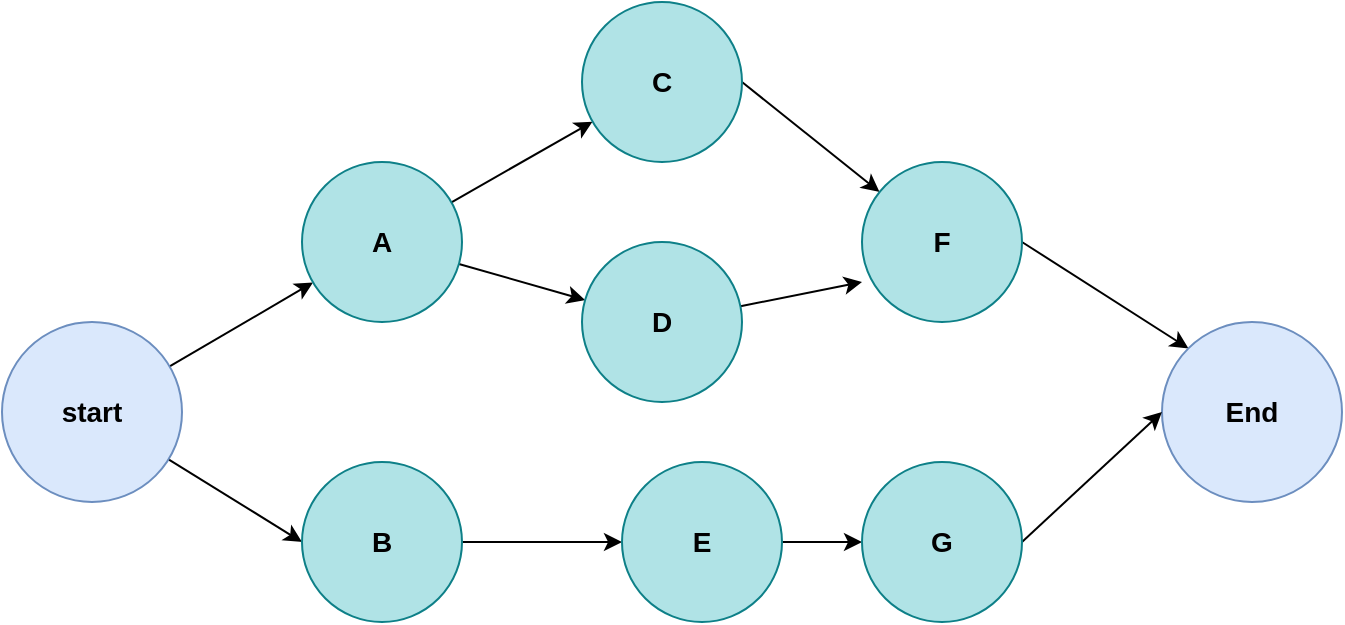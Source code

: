 <mxfile version="20.2.6" type="github"><diagram id="JqK3ybNf6mnGekcU6UEF" name="第 1 页"><mxGraphModel dx="1422" dy="706" grid="1" gridSize="10" guides="1" tooltips="1" connect="1" arrows="1" fold="1" page="1" pageScale="1" pageWidth="827" pageHeight="1169" math="0" shadow="0"><root><mxCell id="0"/><mxCell id="1" parent="0"/><mxCell id="ajqEwgeQ2Fe_ZaUAa5q2-9" value="" style="rounded=0;orthogonalLoop=1;jettySize=auto;html=1;fontSize=14;" edge="1" parent="1" source="ajqEwgeQ2Fe_ZaUAa5q2-1" target="ajqEwgeQ2Fe_ZaUAa5q2-4"><mxGeometry relative="1" as="geometry"/></mxCell><mxCell id="ajqEwgeQ2Fe_ZaUAa5q2-22" style="edgeStyle=none;rounded=0;orthogonalLoop=1;jettySize=auto;html=1;entryX=0;entryY=0.5;entryDx=0;entryDy=0;fontSize=14;" edge="1" parent="1" source="ajqEwgeQ2Fe_ZaUAa5q2-1" target="ajqEwgeQ2Fe_ZaUAa5q2-5"><mxGeometry relative="1" as="geometry"/></mxCell><mxCell id="ajqEwgeQ2Fe_ZaUAa5q2-1" value="&lt;font style=&quot;font-size: 14px;&quot;&gt;&lt;b&gt;start&lt;/b&gt;&lt;/font&gt;" style="ellipse;whiteSpace=wrap;html=1;aspect=fixed;fillColor=#dae8fc;strokeColor=#6c8ebf;" vertex="1" parent="1"><mxGeometry x="30" y="250" width="90" height="90" as="geometry"/></mxCell><mxCell id="ajqEwgeQ2Fe_ZaUAa5q2-11" value="" style="rounded=0;orthogonalLoop=1;jettySize=auto;html=1;fontSize=14;" edge="1" parent="1" source="ajqEwgeQ2Fe_ZaUAa5q2-4" target="ajqEwgeQ2Fe_ZaUAa5q2-10"><mxGeometry relative="1" as="geometry"/></mxCell><mxCell id="ajqEwgeQ2Fe_ZaUAa5q2-13" style="edgeStyle=none;rounded=0;orthogonalLoop=1;jettySize=auto;html=1;fontSize=14;" edge="1" parent="1" source="ajqEwgeQ2Fe_ZaUAa5q2-4" target="ajqEwgeQ2Fe_ZaUAa5q2-12"><mxGeometry relative="1" as="geometry"/></mxCell><mxCell id="ajqEwgeQ2Fe_ZaUAa5q2-4" value="&lt;span style=&quot;font-size: 14px;&quot;&gt;&lt;b&gt;A&lt;/b&gt;&lt;/span&gt;" style="ellipse;whiteSpace=wrap;html=1;aspect=fixed;fillColor=#b0e3e6;strokeColor=#0e8088;" vertex="1" parent="1"><mxGeometry x="180" y="170" width="80" height="80" as="geometry"/></mxCell><mxCell id="ajqEwgeQ2Fe_ZaUAa5q2-7" value="" style="edgeStyle=orthogonalEdgeStyle;rounded=0;orthogonalLoop=1;jettySize=auto;html=1;fontSize=14;" edge="1" parent="1" source="ajqEwgeQ2Fe_ZaUAa5q2-5" target="ajqEwgeQ2Fe_ZaUAa5q2-6"><mxGeometry relative="1" as="geometry"/></mxCell><mxCell id="ajqEwgeQ2Fe_ZaUAa5q2-5" value="&lt;span style=&quot;font-size: 14px;&quot;&gt;&lt;b&gt;B&lt;/b&gt;&lt;/span&gt;" style="ellipse;whiteSpace=wrap;html=1;aspect=fixed;fillColor=#b0e3e6;strokeColor=#0e8088;" vertex="1" parent="1"><mxGeometry x="180" y="320" width="80" height="80" as="geometry"/></mxCell><mxCell id="ajqEwgeQ2Fe_ZaUAa5q2-19" style="edgeStyle=none;rounded=0;orthogonalLoop=1;jettySize=auto;html=1;exitX=1;exitY=0.5;exitDx=0;exitDy=0;entryX=0;entryY=0.5;entryDx=0;entryDy=0;fontSize=14;" edge="1" parent="1" source="ajqEwgeQ2Fe_ZaUAa5q2-6" target="ajqEwgeQ2Fe_ZaUAa5q2-18"><mxGeometry relative="1" as="geometry"/></mxCell><mxCell id="ajqEwgeQ2Fe_ZaUAa5q2-6" value="&lt;span style=&quot;font-size: 14px;&quot;&gt;&lt;b&gt;E&lt;/b&gt;&lt;/span&gt;" style="ellipse;whiteSpace=wrap;html=1;aspect=fixed;fillColor=#b0e3e6;strokeColor=#0e8088;" vertex="1" parent="1"><mxGeometry x="340" y="320" width="80" height="80" as="geometry"/></mxCell><mxCell id="ajqEwgeQ2Fe_ZaUAa5q2-15" style="edgeStyle=none;rounded=0;orthogonalLoop=1;jettySize=auto;html=1;exitX=1;exitY=0.5;exitDx=0;exitDy=0;fontSize=14;" edge="1" parent="1" source="ajqEwgeQ2Fe_ZaUAa5q2-10" target="ajqEwgeQ2Fe_ZaUAa5q2-14"><mxGeometry relative="1" as="geometry"/></mxCell><mxCell id="ajqEwgeQ2Fe_ZaUAa5q2-10" value="&lt;span style=&quot;font-size: 14px;&quot;&gt;&lt;b&gt;C&lt;/b&gt;&lt;/span&gt;" style="ellipse;whiteSpace=wrap;html=1;aspect=fixed;fillColor=#b0e3e6;strokeColor=#0e8088;" vertex="1" parent="1"><mxGeometry x="320" y="90" width="80" height="80" as="geometry"/></mxCell><mxCell id="ajqEwgeQ2Fe_ZaUAa5q2-16" style="edgeStyle=none;rounded=0;orthogonalLoop=1;jettySize=auto;html=1;entryX=0;entryY=0.75;entryDx=0;entryDy=0;entryPerimeter=0;fontSize=14;" edge="1" parent="1" source="ajqEwgeQ2Fe_ZaUAa5q2-12" target="ajqEwgeQ2Fe_ZaUAa5q2-14"><mxGeometry relative="1" as="geometry"/></mxCell><mxCell id="ajqEwgeQ2Fe_ZaUAa5q2-12" value="&lt;span style=&quot;font-size: 14px;&quot;&gt;&lt;b&gt;D&lt;/b&gt;&lt;/span&gt;" style="ellipse;whiteSpace=wrap;html=1;aspect=fixed;fillColor=#b0e3e6;strokeColor=#0e8088;" vertex="1" parent="1"><mxGeometry x="320" y="210" width="80" height="80" as="geometry"/></mxCell><mxCell id="ajqEwgeQ2Fe_ZaUAa5q2-20" style="edgeStyle=none;rounded=0;orthogonalLoop=1;jettySize=auto;html=1;exitX=1;exitY=0.5;exitDx=0;exitDy=0;entryX=0;entryY=0;entryDx=0;entryDy=0;fontSize=14;" edge="1" parent="1" source="ajqEwgeQ2Fe_ZaUAa5q2-14" target="ajqEwgeQ2Fe_ZaUAa5q2-17"><mxGeometry relative="1" as="geometry"/></mxCell><mxCell id="ajqEwgeQ2Fe_ZaUAa5q2-14" value="&lt;span style=&quot;font-size: 14px;&quot;&gt;&lt;b&gt;F&lt;/b&gt;&lt;/span&gt;" style="ellipse;whiteSpace=wrap;html=1;aspect=fixed;fillColor=#b0e3e6;strokeColor=#0e8088;" vertex="1" parent="1"><mxGeometry x="460" y="170" width="80" height="80" as="geometry"/></mxCell><mxCell id="ajqEwgeQ2Fe_ZaUAa5q2-17" value="&lt;font style=&quot;font-size: 14px;&quot;&gt;&lt;b&gt;End&lt;/b&gt;&lt;/font&gt;" style="ellipse;whiteSpace=wrap;html=1;aspect=fixed;fillColor=#dae8fc;strokeColor=#6c8ebf;" vertex="1" parent="1"><mxGeometry x="610" y="250" width="90" height="90" as="geometry"/></mxCell><mxCell id="ajqEwgeQ2Fe_ZaUAa5q2-21" style="edgeStyle=none;rounded=0;orthogonalLoop=1;jettySize=auto;html=1;exitX=1;exitY=0.5;exitDx=0;exitDy=0;entryX=0;entryY=0.5;entryDx=0;entryDy=0;fontSize=14;" edge="1" parent="1" source="ajqEwgeQ2Fe_ZaUAa5q2-18" target="ajqEwgeQ2Fe_ZaUAa5q2-17"><mxGeometry relative="1" as="geometry"/></mxCell><mxCell id="ajqEwgeQ2Fe_ZaUAa5q2-18" value="&lt;span style=&quot;font-size: 14px;&quot;&gt;&lt;b&gt;G&lt;/b&gt;&lt;/span&gt;" style="ellipse;whiteSpace=wrap;html=1;aspect=fixed;fillColor=#b0e3e6;strokeColor=#0e8088;" vertex="1" parent="1"><mxGeometry x="460" y="320" width="80" height="80" as="geometry"/></mxCell></root></mxGraphModel></diagram></mxfile>